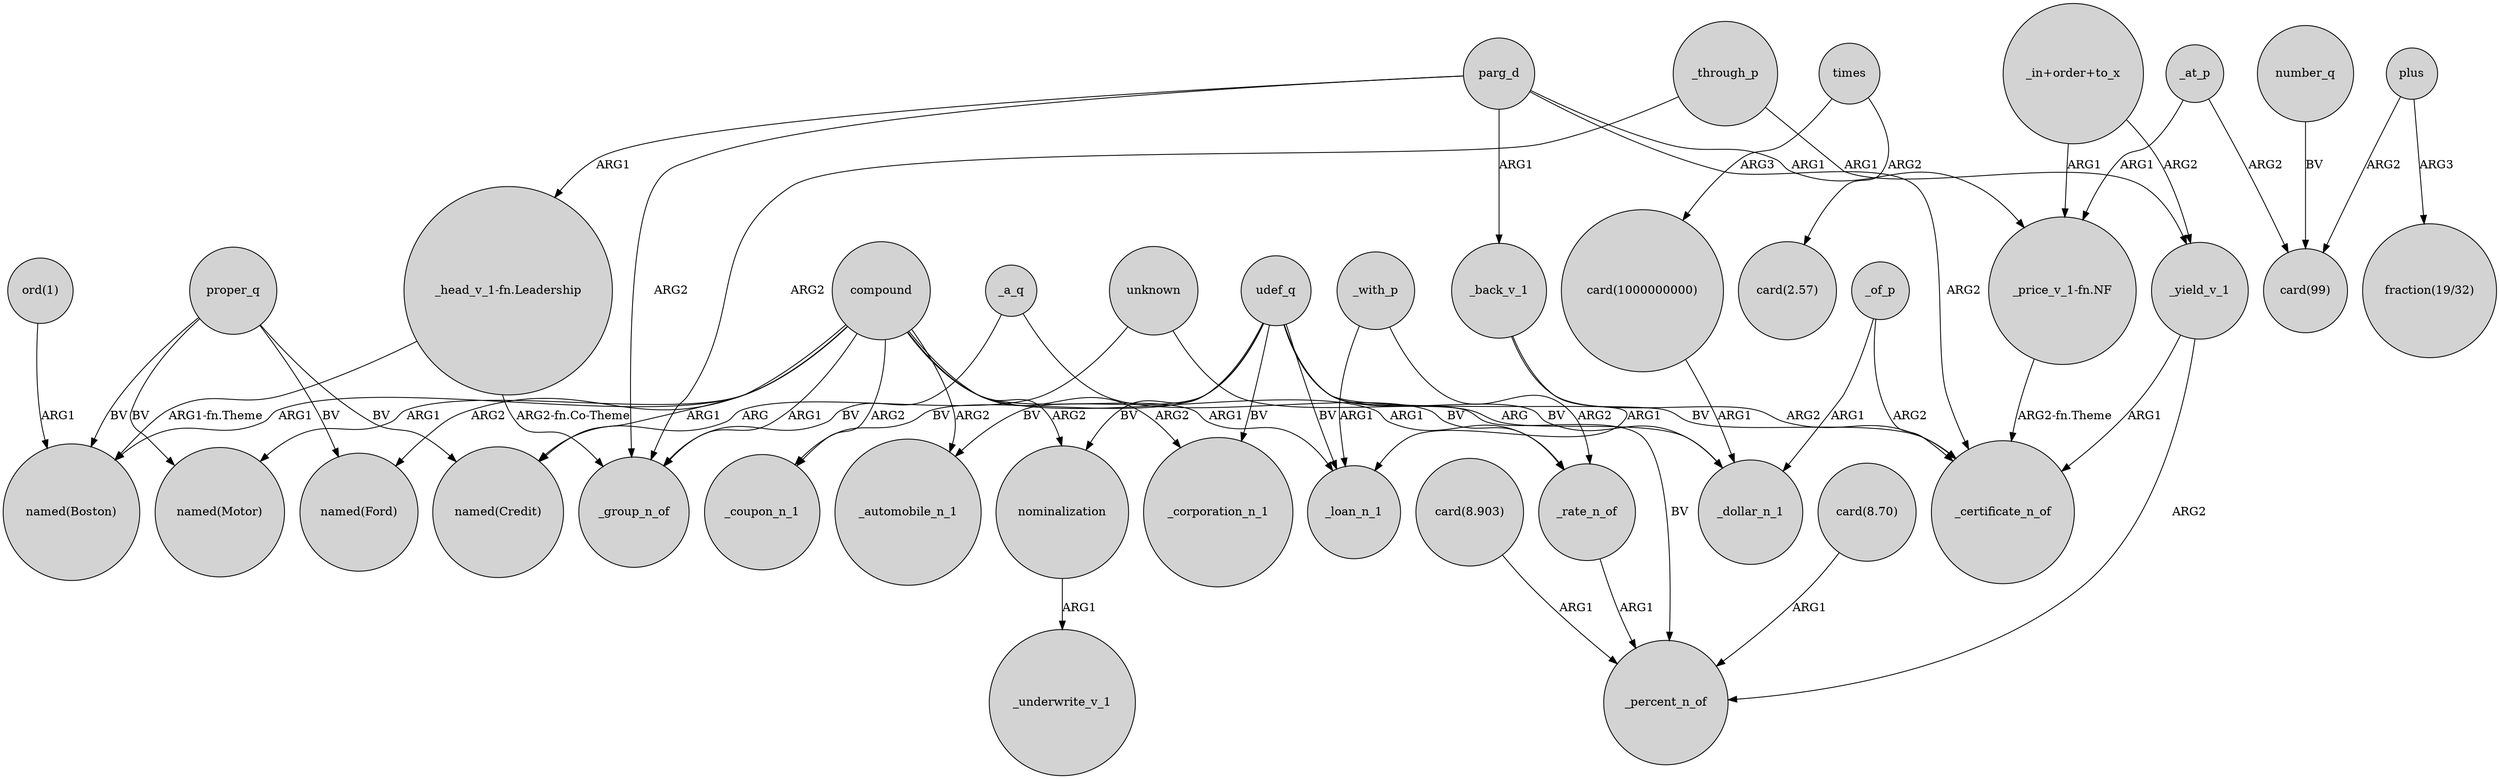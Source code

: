 digraph {
	node [shape=circle style=filled]
	unknown -> "named(Credit)" [label=ARG]
	"ord(1)" -> "named(Boston)" [label=ARG1]
	proper_q -> "named(Boston)" [label=BV]
	_rate_n_of -> _percent_n_of [label=ARG1]
	parg_d -> "_head_v_1-fn.Leadership" [label=ARG1]
	"_price_v_1-fn.NF" -> _certificate_n_of [label="ARG2-fn.Theme"]
	_of_p -> _dollar_n_1 [label=ARG1]
	udef_q -> _automobile_n_1 [label=BV]
	_back_v_1 -> _certificate_n_of [label=ARG2]
	udef_q -> _loan_n_1 [label=BV]
	proper_q -> "named(Credit)" [label=BV]
	number_q -> "card(99)" [label=BV]
	compound -> _corporation_n_1 [label=ARG2]
	_of_p -> _certificate_n_of [label=ARG2]
	compound -> _rate_n_of [label=ARG1]
	unknown -> _dollar_n_1 [label=ARG]
	udef_q -> _certificate_n_of [label=BV]
	parg_d -> _group_n_of [label=ARG2]
	compound -> nominalization [label=ARG2]
	compound -> "named(Motor)" [label=ARG1]
	_a_q -> _rate_n_of [label=BV]
	_through_p -> _yield_v_1 [label=ARG1]
	"_head_v_1-fn.Leadership" -> "named(Boston)" [label="ARG1-fn.Theme"]
	_at_p -> "_price_v_1-fn.NF" [label=ARG1]
	compound -> "named(Boston)" [label=ARG1]
	times -> "card(1000000000)" [label=ARG3]
	udef_q -> _corporation_n_1 [label=BV]
	"_in+order+to_x" -> "_price_v_1-fn.NF" [label=ARG1]
	_with_p -> _rate_n_of [label=ARG2]
	proper_q -> "named(Motor)" [label=BV]
	"_in+order+to_x" -> _yield_v_1 [label=ARG2]
	compound -> _automobile_n_1 [label=ARG2]
	parg_d -> _certificate_n_of [label=ARG2]
	_through_p -> _group_n_of [label=ARG2]
	"_head_v_1-fn.Leadership" -> _group_n_of [label="ARG2-fn.Co-Theme"]
	times -> "card(2.57)" [label=ARG2]
	compound -> _loan_n_1 [label=ARG1]
	proper_q -> "named(Ford)" [label=BV]
	compound -> "named(Ford)" [label=ARG2]
	parg_d -> _back_v_1 [label=ARG1]
	plus -> "card(99)" [label=ARG2]
	_yield_v_1 -> _certificate_n_of [label=ARG1]
	parg_d -> "_price_v_1-fn.NF" [label=ARG1]
	_yield_v_1 -> _percent_n_of [label=ARG2]
	"card(8.903)" -> _percent_n_of [label=ARG1]
	udef_q -> nominalization [label=BV]
	nominalization -> _underwrite_v_1 [label=ARG1]
	compound -> "named(Credit)" [label=ARG1]
	compound -> _coupon_n_1 [label=ARG2]
	_a_q -> _group_n_of [label=BV]
	udef_q -> _percent_n_of [label=BV]
	"card(1000000000)" -> _dollar_n_1 [label=ARG1]
	_back_v_1 -> _loan_n_1 [label=ARG1]
	_with_p -> _loan_n_1 [label=ARG1]
	"card(8.70)" -> _percent_n_of [label=ARG1]
	_at_p -> "card(99)" [label=ARG2]
	plus -> "fraction(19/32)" [label=ARG3]
	compound -> _group_n_of [label=ARG1]
	udef_q -> _coupon_n_1 [label=BV]
	udef_q -> _dollar_n_1 [label=BV]
}
